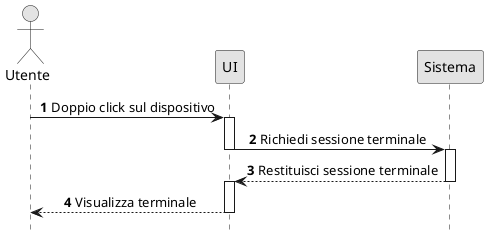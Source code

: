 
  ┌─┐
  ║"│
  └┬┘
  ┌┼┐
   │                             ┌──┐                             ┌───────┐
  ┌┴┐                            │UI│                             │Sistema│
Utente                           └┬─┘                             └───┬───┘
  │1 Doppio click sul dispositivo┌┴┐                                  │
  │ ────────────────────────────>│ │                                  │
  │                              │ │                                  │
  │                              │ │ 2 Richiedi sessione terminale   ┌┴┐
  │                              │ │ ──────────────────────────────> │ │
  │                              └┬┘                                 │ │
  │                               │ 3 Restituisci sessione terminale │ │
  │                               │ <─ ─ ─ ─ ─ ─ ─ ─ ─ ─ ─ ─ ─ ─ ─ ─ │ │
  │                               │                                  └┬┘
  │     4 Visualizza terminale    │                                   │
  │ <─ ─ ─ ─ ─ ─ ─ ─ ─ ─ ─ ─ ─ ─ ─                                    │
  │                               │                                   │

@startuml
autonumber
hide footbox
skinparam shadowing false
skinparam sequenceMessageAlign center
skinparam monochrome true


Actor Utente 

Utente -> UI   :   Doppio click sul dispositivo

activate UI
UI -> Sistema  :   Richiedi sessione terminale
deactivate UI
activate Sistema
UI <-- Sistema : Restituisci sessione terminale
deactivate Sistema
activate UI
Utente <-- UI : Visualizza terminale
deactivate UI

@enduml
